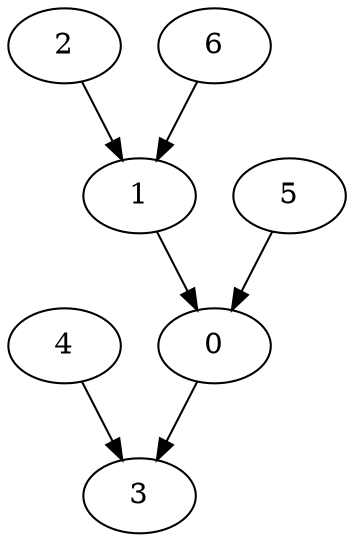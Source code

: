 digraph {
0 [operator="OR"];
1 [operator="AND"];
2 [operator="BE",name="4",distribution="Attacker",cost="42.0",probability="0.3770491803278688"];
3 [operator="OR",sink="Attacker"];
4 [operator="BE",name="7",distribution="Attacker",cost="44.0",probability="0.9696969696969697"];
5 [operator="BE",name="1",distribution="Attacker",cost="79.0",probability="0.4166666666666667"];
6 [operator="BE",name="1",distribution="Attacker",cost="79.0",probability="0.4166666666666667"];


0->3;
1->0;
2->1;
4->3;
5->0;
6->1;
}
